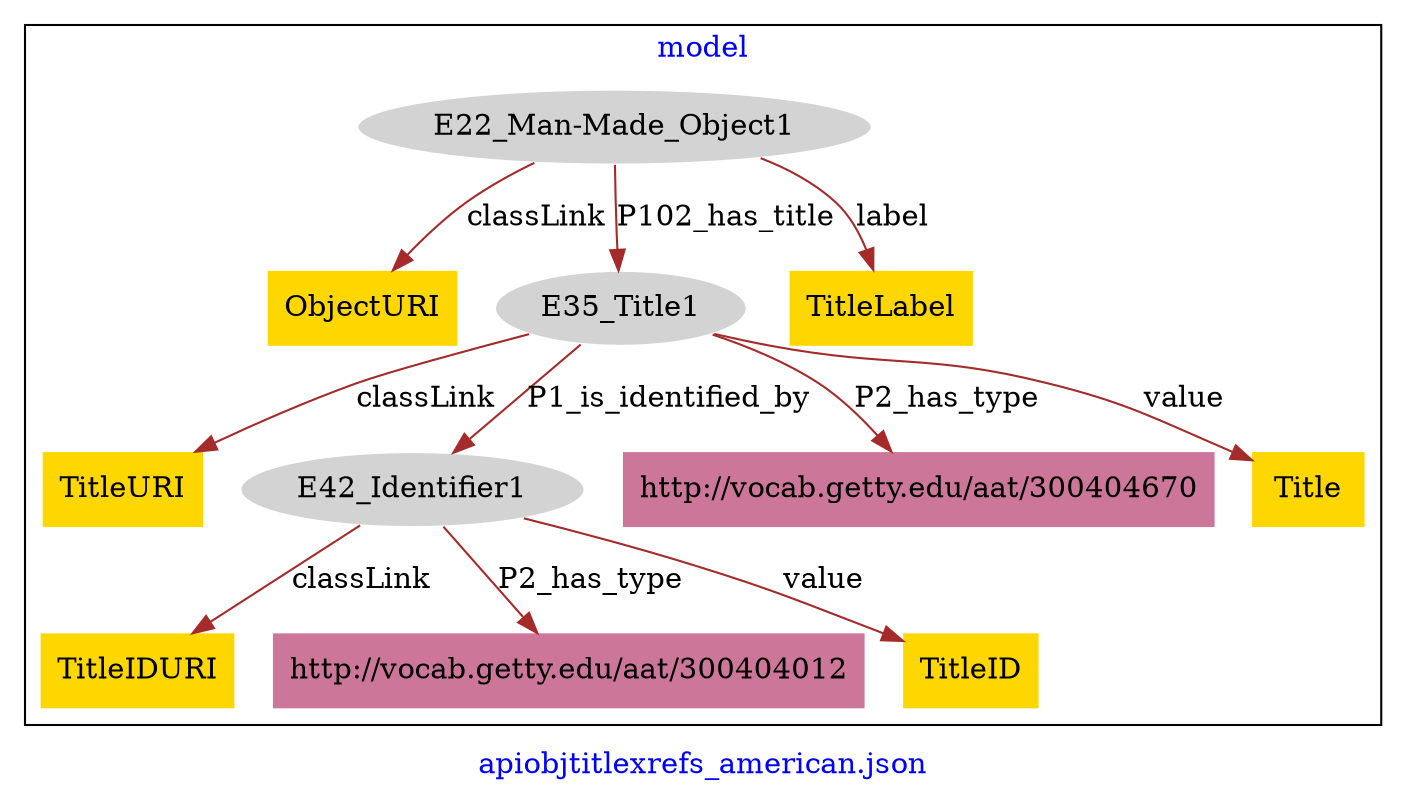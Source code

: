 digraph n0 {
fontcolor="blue"
remincross="true"
label="apiobjtitlexrefs_american.json"
subgraph cluster {
label="model"
n2[style="filled",color="white",fillcolor="lightgray",label="E22_Man-Made_Object1"];
n3[shape="plaintext",style="filled",fillcolor="gold",label="ObjectURI"];
n4[style="filled",color="white",fillcolor="lightgray",label="E35_Title1"];
n5[shape="plaintext",style="filled",fillcolor="gold",label="TitleLabel"];
n6[shape="plaintext",style="filled",fillcolor="gold",label="TitleURI"];
n7[style="filled",color="white",fillcolor="lightgray",label="E42_Identifier1"];
n8[shape="plaintext",style="filled",fillcolor="#CC7799",label="http://vocab.getty.edu/aat/300404670"];
n9[shape="plaintext",style="filled",fillcolor="gold",label="Title"];
n10[shape="plaintext",style="filled",fillcolor="gold",label="TitleIDURI"];
n11[shape="plaintext",style="filled",fillcolor="#CC7799",label="http://vocab.getty.edu/aat/300404012"];
n12[shape="plaintext",style="filled",fillcolor="gold",label="TitleID"];
}
n2 -> n3[color="brown",fontcolor="black",label="classLink"]
n2 -> n4[color="brown",fontcolor="black",label="P102_has_title"]
n2 -> n5[color="brown",fontcolor="black",label="label"]
n4 -> n6[color="brown",fontcolor="black",label="classLink"]
n4 -> n7[color="brown",fontcolor="black",label="P1_is_identified_by"]
n4 -> n8[color="brown",fontcolor="black",label="P2_has_type"]
n4 -> n9[color="brown",fontcolor="black",label="value"]
n7 -> n10[color="brown",fontcolor="black",label="classLink"]
n7 -> n11[color="brown",fontcolor="black",label="P2_has_type"]
n7 -> n12[color="brown",fontcolor="black",label="value"]
}
